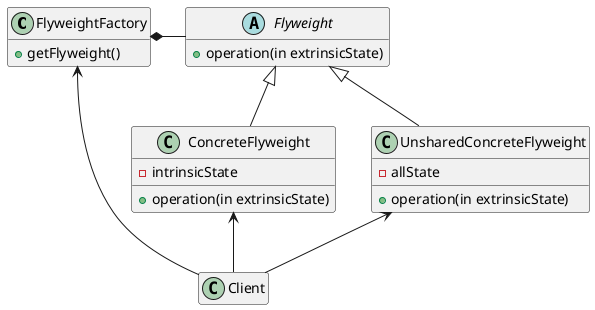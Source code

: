 /' FLYWEIGHT '/

@startuml

class FlyweightFactory {
    + getFlyweight()
}

abstract Flyweight {
    + operation(in extrinsicState)
}

class Client

class ConcreteFlyweight {
    - intrinsicState
    + operation(in extrinsicState)
}

class UnsharedConcreteFlyweight {
    - allState
    + operation(in extrinsicState)
}

hide empty members

FlyweightFactory *- Flyweight
Flyweight <|-- ConcreteFlyweight
Flyweight <|-- UnsharedConcreteFlyweight
FlyweightFactory <-- Client
ConcreteFlyweight <-- Client
UnsharedConcreteFlyweight <-- Client

@enduml